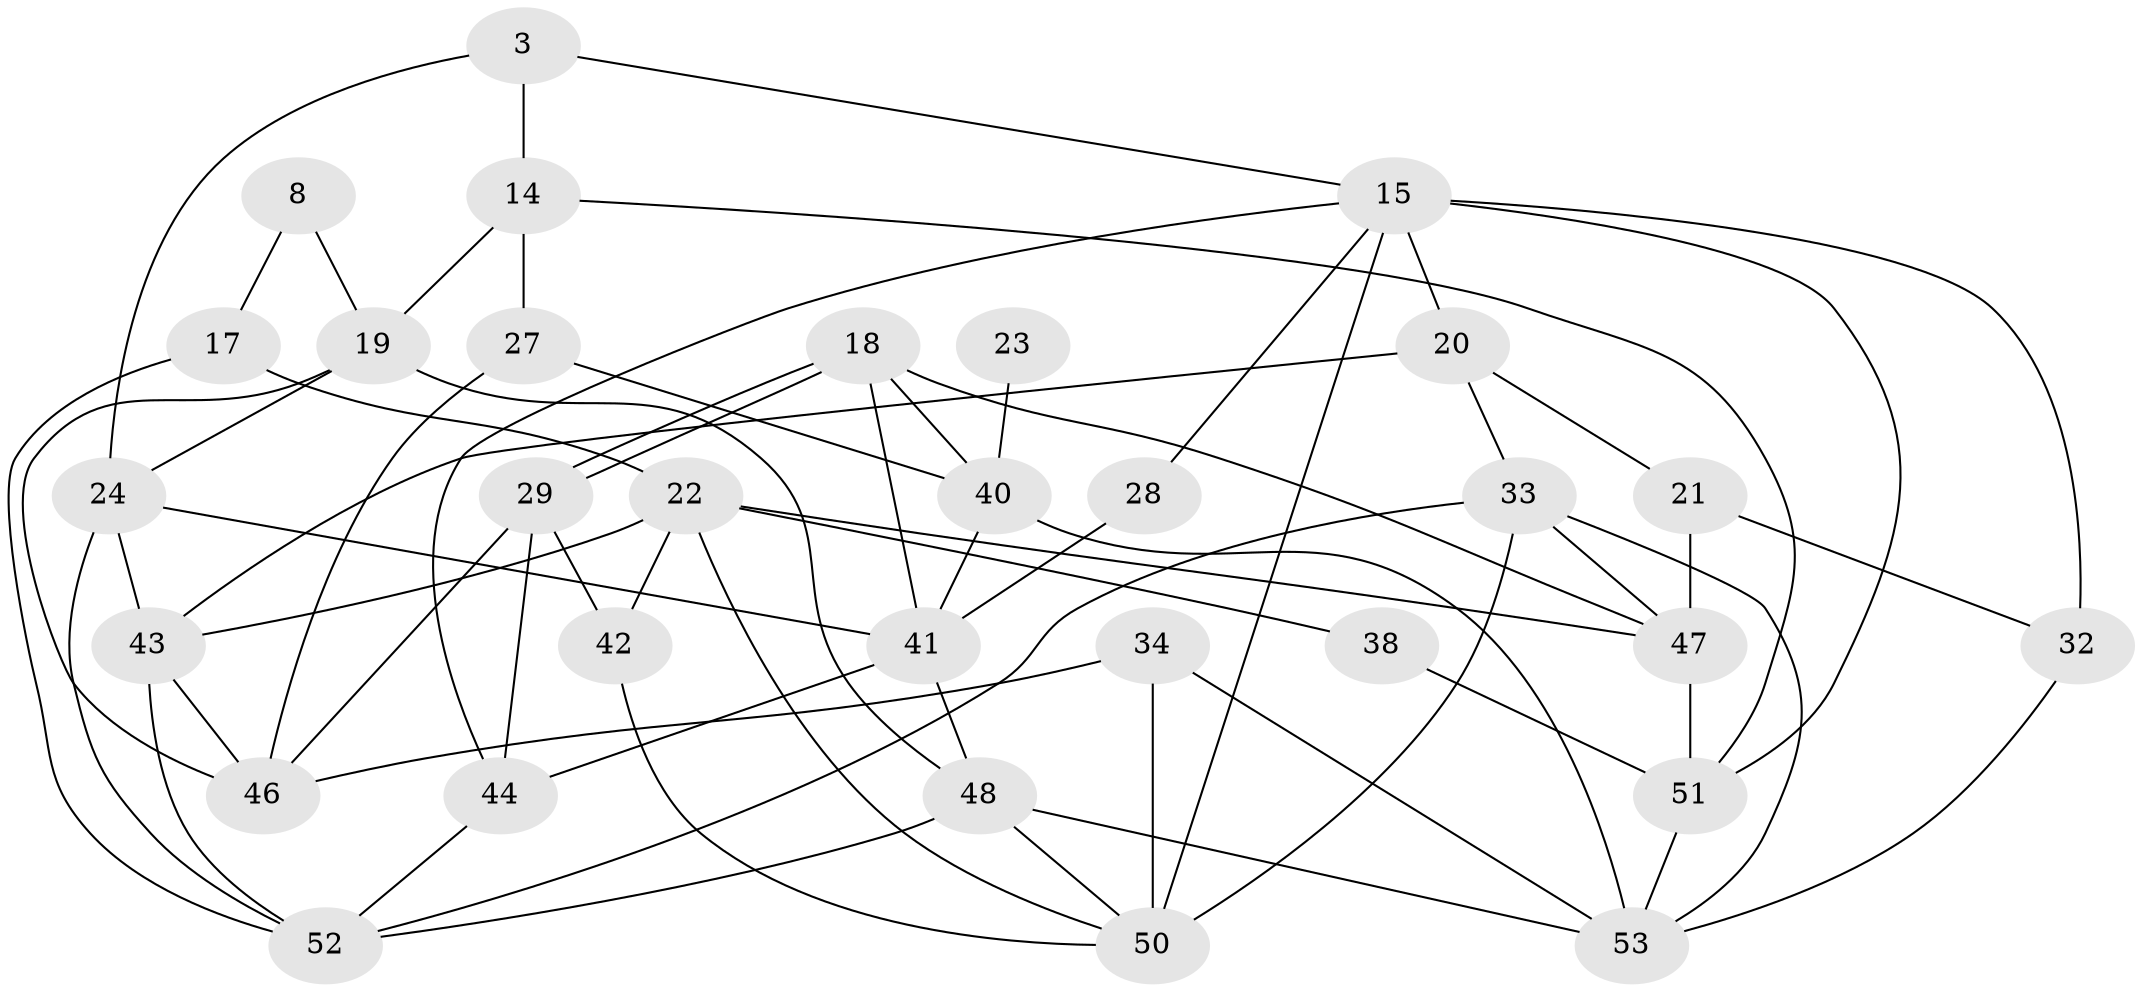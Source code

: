 // original degree distribution, {5: 0.20754716981132076, 3: 0.3018867924528302, 2: 0.11320754716981132, 4: 0.24528301886792453, 6: 0.09433962264150944, 7: 0.018867924528301886, 8: 0.018867924528301886}
// Generated by graph-tools (version 1.1) at 2025/53/03/04/25 21:53:04]
// undirected, 31 vertices, 66 edges
graph export_dot {
graph [start="1"]
  node [color=gray90,style=filled];
  3;
  8;
  14;
  15 [super="+12+7"];
  17;
  18;
  19;
  20;
  21;
  22 [super="+1"];
  23;
  24 [super="+2"];
  27 [super="+6"];
  28;
  29 [super="+13"];
  32 [super="+5+10"];
  33 [super="+9"];
  34;
  38;
  40 [super="+16+35"];
  41 [super="+26"];
  42;
  43 [super="+37"];
  44;
  46;
  47 [super="+30"];
  48 [super="+25+45"];
  50 [super="+31"];
  51 [super="+36"];
  52 [super="+49"];
  53;
  3 -- 14;
  3 -- 24;
  3 -- 15;
  8 -- 19;
  8 -- 17;
  14 -- 27 [weight=2];
  14 -- 51;
  14 -- 19;
  15 -- 20 [weight=2];
  15 -- 32 [weight=2];
  15 -- 50 [weight=2];
  15 -- 28;
  15 -- 44;
  15 -- 51;
  17 -- 22 [weight=2];
  17 -- 52;
  18 -- 29;
  18 -- 29;
  18 -- 41;
  18 -- 47;
  18 -- 40 [weight=2];
  19 -- 24;
  19 -- 46;
  19 -- 48 [weight=2];
  20 -- 43;
  20 -- 21;
  20 -- 33;
  21 -- 47;
  21 -- 32;
  22 -- 38 [weight=2];
  22 -- 42 [weight=2];
  22 -- 43 [weight=2];
  22 -- 50;
  22 -- 47;
  23 -- 40 [weight=2];
  24 -- 41;
  24 -- 43 [weight=2];
  24 -- 52;
  27 -- 46;
  27 -- 40;
  28 -- 41;
  29 -- 46;
  29 -- 42;
  29 -- 44;
  32 -- 53;
  33 -- 53 [weight=2];
  33 -- 50;
  33 -- 47;
  33 -- 52;
  34 -- 46;
  34 -- 50;
  34 -- 53;
  38 -- 51;
  40 -- 53 [weight=2];
  40 -- 41;
  41 -- 44 [weight=2];
  41 -- 48 [weight=2];
  42 -- 50;
  43 -- 52;
  43 -- 46;
  44 -- 52;
  47 -- 51;
  48 -- 53;
  48 -- 50;
  48 -- 52;
  51 -- 53;
}
